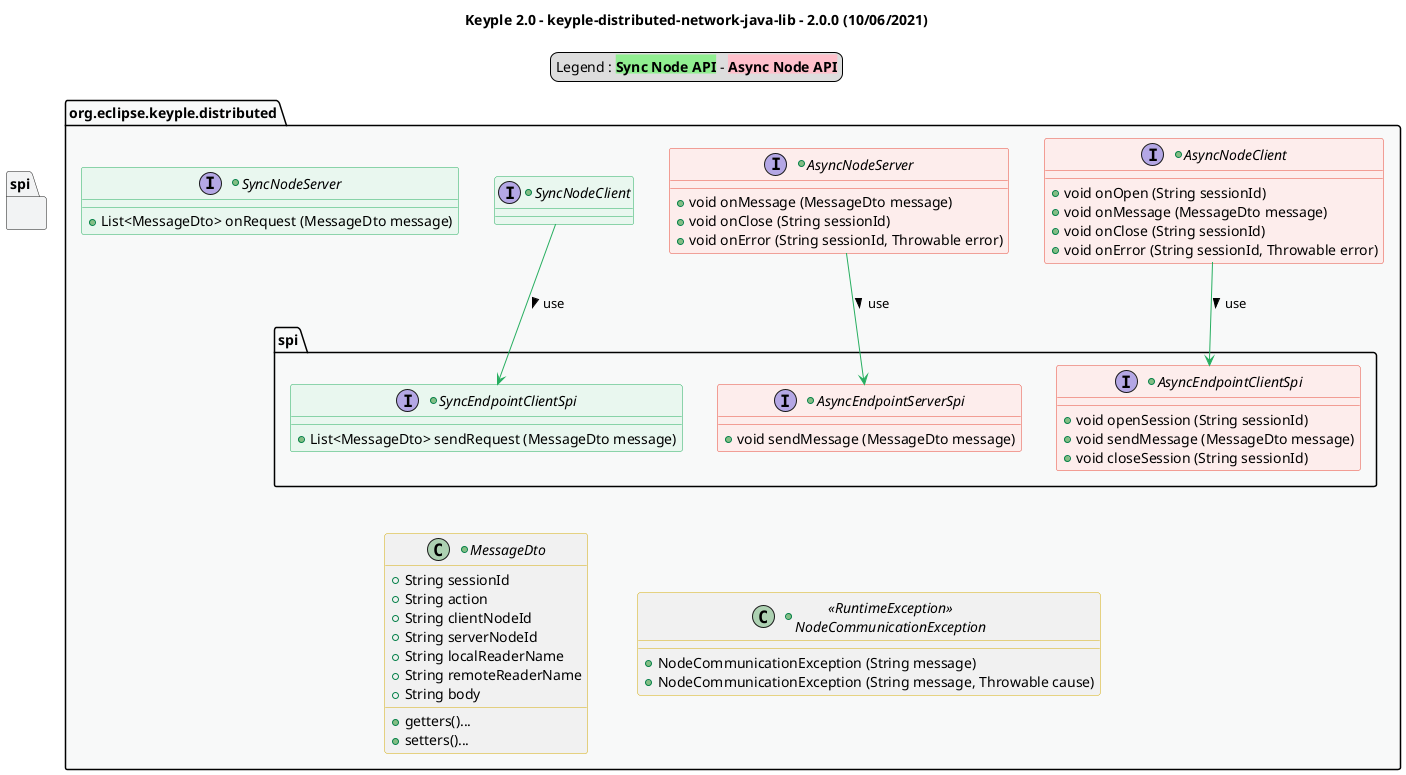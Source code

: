 @startuml
title
    Keyple 2.0 - keyple-distributed-network-java-lib - 2.0.0 (10/06/2021)
end title

' == THEME ==

'Couleurs issues de : https://htmlcolorcodes.com/fr/tableau-de-couleur/tableau-de-couleur-design-plat/
!define C_GREY1 F8F9F9
!define C_GREY2 F2F3F4
!define C_GREY3 E5E7E9
!define C_GREY4 D7DBDD
!define C_GREY5 CACFD2
!define C_GREY6 BDC3C7
!define C_LINK 3498DB
!define C_USE 27AE60

skinparam Shadowing false
skinparam ClassFontStyle italic
skinparam ClassBorderColor #D4AC0D
skinparam stereotypeABorderColor #A9DCDF
skinparam stereotypeIBorderColor #B4A7E5
skinparam stereotypeCBorderColor #ADD1B2
skinparam stereotypeEBorderColor #EB93DF
' Red
skinparam ClassBackgroundColor<<red>> #FDEDEC
skinparam ClassBorderColor<<red>> #E74C3C
hide <<red>> stereotype
' Purple
skinparam ClassBackgroundColor<<purple>> #F4ECF7
skinparam ClassBorderColor<<purple>> #8E44AD
hide <<purple>> stereotype
' blue
skinparam ClassBackgroundColor<<blue>> #EBF5FB
skinparam ClassBorderColor<<blue>> #3498DB
hide <<blue>> stereotype
' Green
skinparam ClassBackgroundColor<<green>> #E9F7EF
skinparam ClassBorderColor<<green>> #27AE60
hide <<green>> stereotype
' Grey
skinparam ClassBackgroundColor<<grey>> #EAECEE
skinparam ClassBorderColor<<grey>> #2C3E50
hide <<grey>> stereotype

' == CONTENT ==

legend top
    Legend : <back:lightGreen>**Sync Node API**</back> - <back:pink>**Async Node API**</back>
end legend

package "org.eclipse.keyple.distributed" as root {
    ' Nodes & Senders
    +interface AsyncNodeClient {
        +void onOpen (String sessionId)
        +void onMessage (MessageDto message)
        +void onClose (String sessionId)
        +void onError (String sessionId, Throwable error)
    }
    +interface AsyncNodeServer {
        +void onMessage (MessageDto message)
        +void onClose (String sessionId)
        +void onError (String sessionId, Throwable error)
    }
    +interface SyncNodeClient {
    }
    +interface SyncNodeServer {
        +List<MessageDto> onRequest (MessageDto message)
    }
    ' SPI
    package spi {
        +interface AsyncEndpointClientSpi {
            +void openSession (String sessionId)
            +void sendMessage (MessageDto message)
            +void closeSession (String sessionId)
        }
        +interface AsyncEndpointServerSpi {
            +void sendMessage (MessageDto message)
        }
        +interface SyncEndpointClientSpi {
            +List<MessageDto> sendRequest (MessageDto message)
        }
    }
    ' DTO
    +class MessageDto {
        + String sessionId
        + String action
        + String clientNodeId
        + String serverNodeId
        + String localReaderName
        + String remoteReaderName
        + String body
        + getters()...
        + setters()...
    }
    ' Exceptions
    +class "<<RuntimeException>>\nNodeCommunicationException" as NodeCommunicationException {
        +NodeCommunicationException (String message)
        +NodeCommunicationException (String message, Throwable cause)
    }
}

' Associations
SyncNodeClient --> SyncEndpointClientSpi #C_USE : use >
AsyncNodeClient --> AsyncEndpointClientSpi #C_USE : use >
AsyncNodeServer --> AsyncEndpointServerSpi #C_USE : use >

' == LAYOUT ==

SyncEndpointClientSpi -[hidden]- MessageDto
AsyncEndpointServerSpi -[hidden]- NodeCommunicationException

' == STYLE ==

package root #C_GREY1 {}
package spi #C_GREY2 {}

AsyncNodeClient <<red>>
AsyncNodeServer <<red>>
AsyncEndpointClientSpi <<red>>
AsyncEndpointServerSpi <<red>>

SyncNodeServer <<green>>
SyncNodeClient <<green>>
SyncEndpointClientSpi <<green>>

@enduml